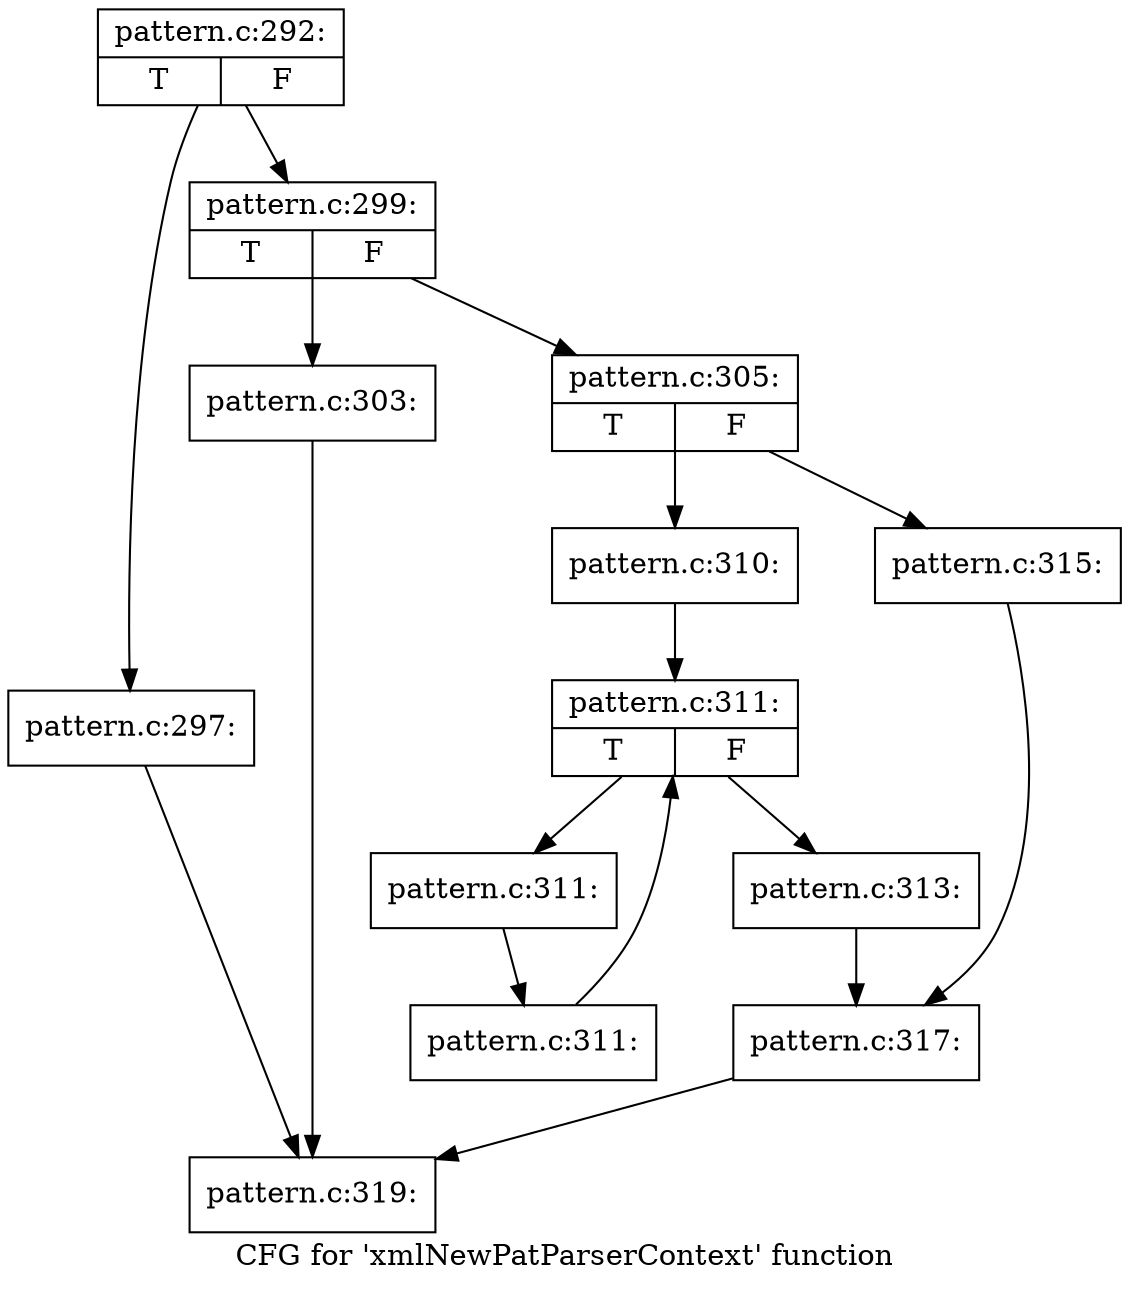 digraph "CFG for 'xmlNewPatParserContext' function" {
	label="CFG for 'xmlNewPatParserContext' function";

	Node0x4688000 [shape=record,label="{pattern.c:292:|{<s0>T|<s1>F}}"];
	Node0x4688000 -> Node0x468fe80;
	Node0x4688000 -> Node0x468fed0;
	Node0x468fe80 [shape=record,label="{pattern.c:297:}"];
	Node0x468fe80 -> Node0x468f050;
	Node0x468fed0 [shape=record,label="{pattern.c:299:|{<s0>T|<s1>F}}"];
	Node0x468fed0 -> Node0x4690710;
	Node0x468fed0 -> Node0x4690760;
	Node0x4690710 [shape=record,label="{pattern.c:303:}"];
	Node0x4690710 -> Node0x468f050;
	Node0x4690760 [shape=record,label="{pattern.c:305:|{<s0>T|<s1>F}}"];
	Node0x4690760 -> Node0x4691720;
	Node0x4690760 -> Node0x46917c0;
	Node0x4691720 [shape=record,label="{pattern.c:310:}"];
	Node0x4691720 -> Node0x4691fb0;
	Node0x4691fb0 [shape=record,label="{pattern.c:311:|{<s0>T|<s1>F}}"];
	Node0x4691fb0 -> Node0x46920a0;
	Node0x4691fb0 -> Node0x4691e10;
	Node0x46920a0 [shape=record,label="{pattern.c:311:}"];
	Node0x46920a0 -> Node0x46921a0;
	Node0x46921a0 [shape=record,label="{pattern.c:311:}"];
	Node0x46921a0 -> Node0x4691fb0;
	Node0x4691e10 [shape=record,label="{pattern.c:313:}"];
	Node0x4691e10 -> Node0x4691770;
	Node0x46917c0 [shape=record,label="{pattern.c:315:}"];
	Node0x46917c0 -> Node0x4691770;
	Node0x4691770 [shape=record,label="{pattern.c:317:}"];
	Node0x4691770 -> Node0x468f050;
	Node0x468f050 [shape=record,label="{pattern.c:319:}"];
}
